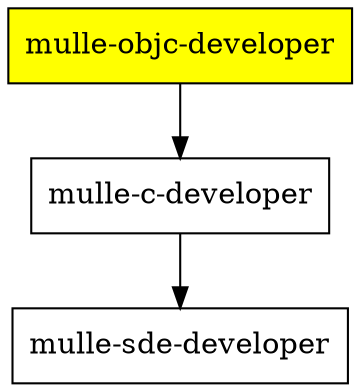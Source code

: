 digraph sourcetree
{
   rankdir = TD;
   node [ shape="box"; style="filled" ]
   "mulle-objc-developer"  [ fillcolor="yellow"]
   //  not inheriting from mulle-objc-developer
   "mulle-c-developer"     [ fillcolor="white"]
   "mulle-sde-developer"   [ fillcolor="white"]

   "mulle-objc-developer" -> "mulle-c-developer"  -> "mulle-sde-developer"
}
